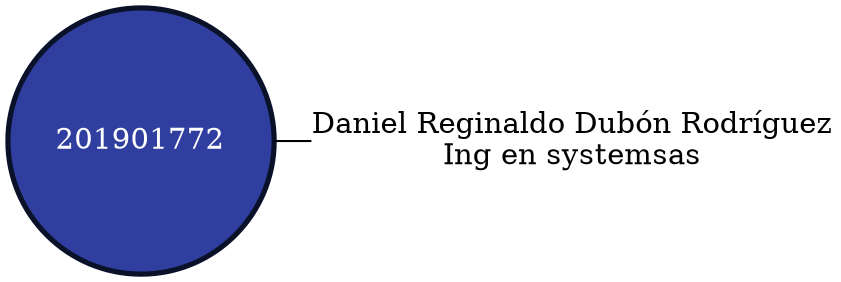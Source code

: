   
        digraph G
        {
            node[shape=circle, style=filled, fillcolor="#303F9F", fontcolor=white, color="#0A122A"];
            splines=false;
        
		n201901772 [label = "201901772" penwidth=2.5];
		edge[dir=none];
		node[fillcolor=white, fontcolor=black];
		201901772 [shape=plain label= "Daniel Reginaldo Dubón Rodríguez\nIng en systemsas"];
		{rank=same; n201901772; 201901772}
		n201901772 -> 201901772;
	}